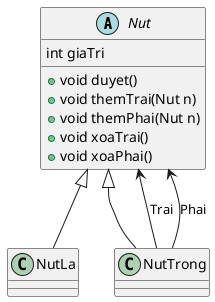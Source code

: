 @startuml
'https://plantuml.com/class-diagram
abstract Nut{
    int giaTri
    + void duyet()
    + void themTrai(Nut n)
    + void themPhai(Nut n)
    + void xoaTrai()
    + void xoaPhai()
}

class NutLa

class NutTrong

Nut <|-- NutLa
Nut <|-- NutTrong
NutTrong --> Nut: Trai
NutTrong --> Nut: Phai

@enduml